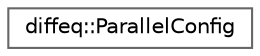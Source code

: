 digraph "Graphical Class Hierarchy"
{
 // LATEX_PDF_SIZE
  bgcolor="transparent";
  edge [fontname=Helvetica,fontsize=10,labelfontname=Helvetica,labelfontsize=10];
  node [fontname=Helvetica,fontsize=10,shape=box,height=0.2,width=0.4];
  rankdir="LR";
  Node0 [id="Node000000",label="diffeq::ParallelConfig",height=0.2,width=0.4,color="grey40", fillcolor="white", style="filled",URL="$structdiffeq_1_1_parallel_config.html",tooltip="Configuration for parallel execution."];
}
